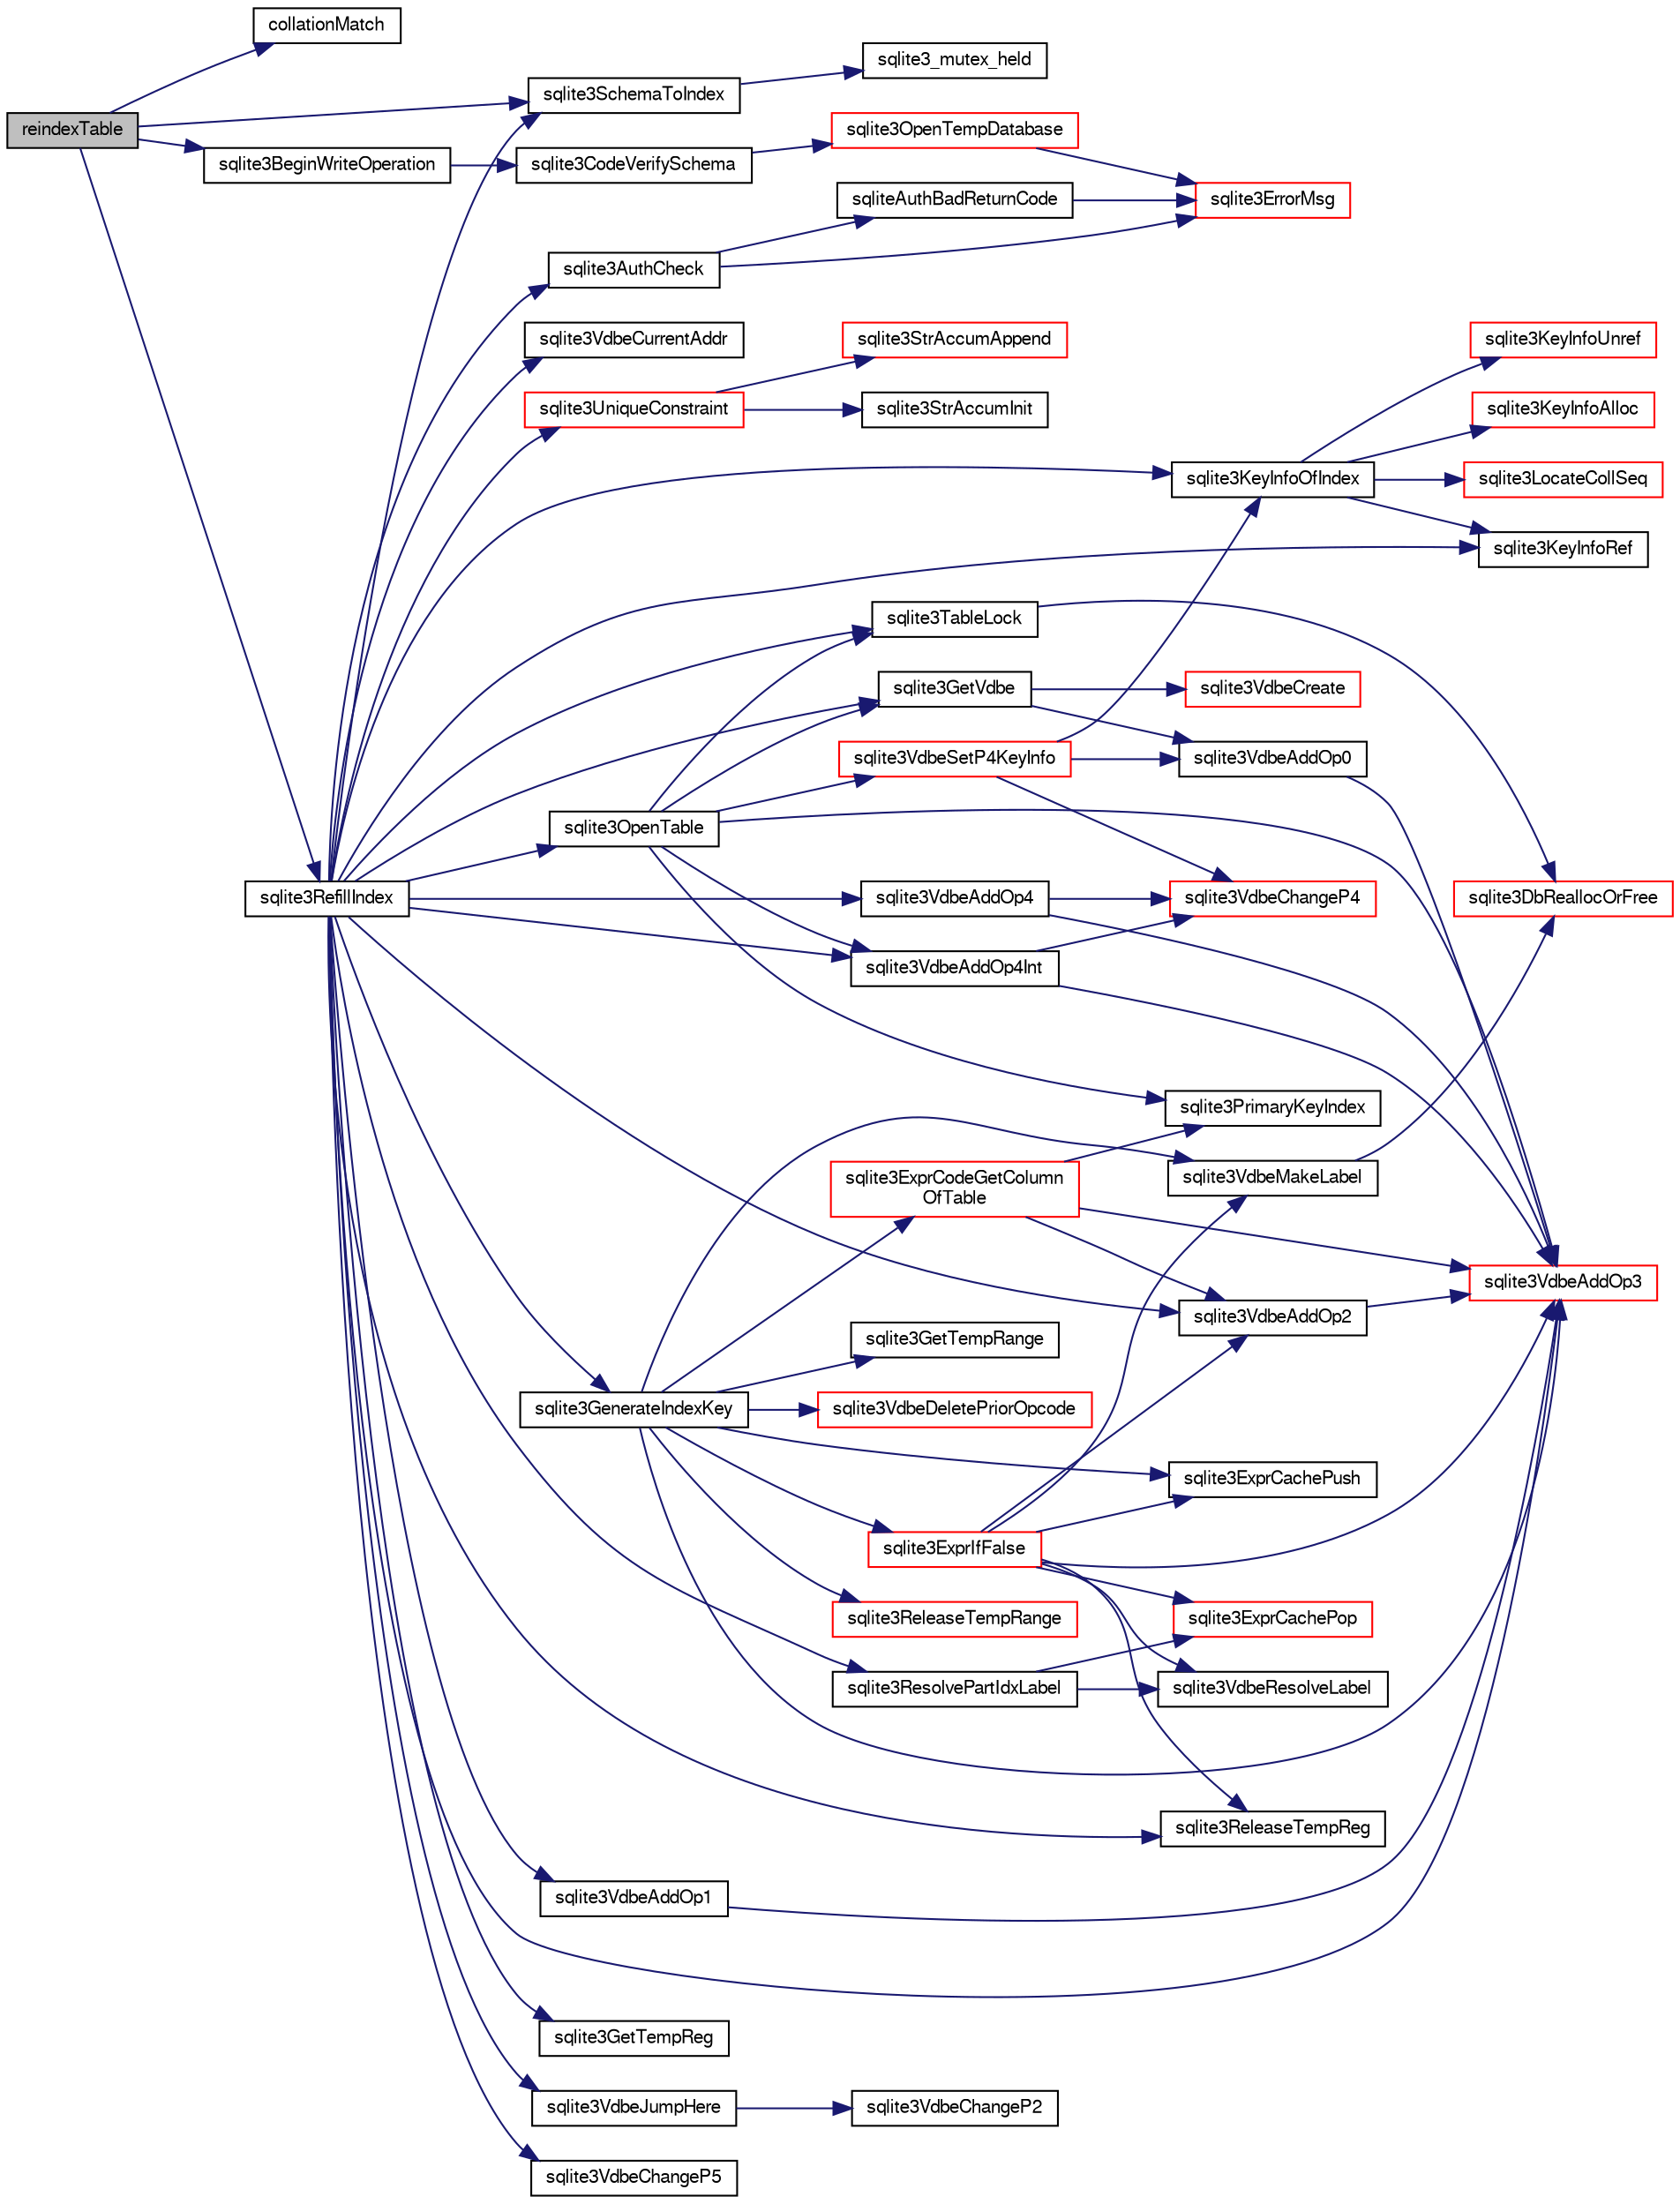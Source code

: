 digraph "reindexTable"
{
  edge [fontname="FreeSans",fontsize="10",labelfontname="FreeSans",labelfontsize="10"];
  node [fontname="FreeSans",fontsize="10",shape=record];
  rankdir="LR";
  Node258673 [label="reindexTable",height=0.2,width=0.4,color="black", fillcolor="grey75", style="filled", fontcolor="black"];
  Node258673 -> Node258674 [color="midnightblue",fontsize="10",style="solid",fontname="FreeSans"];
  Node258674 [label="collationMatch",height=0.2,width=0.4,color="black", fillcolor="white", style="filled",URL="$sqlite3_8c.html#a890f6a8dde41abcd68b9276910f47587"];
  Node258673 -> Node258675 [color="midnightblue",fontsize="10",style="solid",fontname="FreeSans"];
  Node258675 [label="sqlite3SchemaToIndex",height=0.2,width=0.4,color="black", fillcolor="white", style="filled",URL="$sqlite3_8c.html#ad9ef77a42022f1f8c8ab71b5761f5134"];
  Node258675 -> Node258676 [color="midnightblue",fontsize="10",style="solid",fontname="FreeSans"];
  Node258676 [label="sqlite3_mutex_held",height=0.2,width=0.4,color="black", fillcolor="white", style="filled",URL="$sqlite3_8c.html#acf77da68932b6bc163c5e68547ecc3e7"];
  Node258673 -> Node258677 [color="midnightblue",fontsize="10",style="solid",fontname="FreeSans"];
  Node258677 [label="sqlite3BeginWriteOperation",height=0.2,width=0.4,color="black", fillcolor="white", style="filled",URL="$sqlite3_8c.html#a21b1b811bbe305f922244f8913c87f10"];
  Node258677 -> Node258678 [color="midnightblue",fontsize="10",style="solid",fontname="FreeSans"];
  Node258678 [label="sqlite3CodeVerifySchema",height=0.2,width=0.4,color="black", fillcolor="white", style="filled",URL="$sqlite3_8c.html#ad9d8708d96f8416ec59ebf41c57000f9"];
  Node258678 -> Node258679 [color="midnightblue",fontsize="10",style="solid",fontname="FreeSans"];
  Node258679 [label="sqlite3OpenTempDatabase",height=0.2,width=0.4,color="red", fillcolor="white", style="filled",URL="$sqlite3_8c.html#aaf3088380b731428b72d3b5777f93755"];
  Node258679 -> Node259174 [color="midnightblue",fontsize="10",style="solid",fontname="FreeSans"];
  Node259174 [label="sqlite3ErrorMsg",height=0.2,width=0.4,color="red", fillcolor="white", style="filled",URL="$sqlite3_8c.html#aee2798e173651adae0f9c85469f3457d"];
  Node258673 -> Node259177 [color="midnightblue",fontsize="10",style="solid",fontname="FreeSans"];
  Node259177 [label="sqlite3RefillIndex",height=0.2,width=0.4,color="black", fillcolor="white", style="filled",URL="$sqlite3_8c.html#a17be5b679d9181b961ea9ba4a18d4f80"];
  Node259177 -> Node258675 [color="midnightblue",fontsize="10",style="solid",fontname="FreeSans"];
  Node259177 -> Node259178 [color="midnightblue",fontsize="10",style="solid",fontname="FreeSans"];
  Node259178 [label="sqlite3AuthCheck",height=0.2,width=0.4,color="black", fillcolor="white", style="filled",URL="$sqlite3_8c.html#a83c75b8b7aa1c35301005be7ff1a8582"];
  Node259178 -> Node259174 [color="midnightblue",fontsize="10",style="solid",fontname="FreeSans"];
  Node259178 -> Node259179 [color="midnightblue",fontsize="10",style="solid",fontname="FreeSans"];
  Node259179 [label="sqliteAuthBadReturnCode",height=0.2,width=0.4,color="black", fillcolor="white", style="filled",URL="$sqlite3_8c.html#ad8fdda3ef346903a89e24dd825642bc1"];
  Node259179 -> Node259174 [color="midnightblue",fontsize="10",style="solid",fontname="FreeSans"];
  Node259177 -> Node259180 [color="midnightblue",fontsize="10",style="solid",fontname="FreeSans"];
  Node259180 [label="sqlite3TableLock",height=0.2,width=0.4,color="black", fillcolor="white", style="filled",URL="$sqlite3_8c.html#a13be5e81f379c515f270f6f2a3bb63a7"];
  Node259180 -> Node258818 [color="midnightblue",fontsize="10",style="solid",fontname="FreeSans"];
  Node258818 [label="sqlite3DbReallocOrFree",height=0.2,width=0.4,color="red", fillcolor="white", style="filled",URL="$sqlite3_8c.html#a532a9fd62eeb46b61885a0fff075231c"];
  Node259177 -> Node259181 [color="midnightblue",fontsize="10",style="solid",fontname="FreeSans"];
  Node259181 [label="sqlite3GetVdbe",height=0.2,width=0.4,color="black", fillcolor="white", style="filled",URL="$sqlite3_8c.html#a76b721dcd00b0587308547594cb6c1f4"];
  Node259181 -> Node259182 [color="midnightblue",fontsize="10",style="solid",fontname="FreeSans"];
  Node259182 [label="sqlite3VdbeCreate",height=0.2,width=0.4,color="red", fillcolor="white", style="filled",URL="$sqlite3_8c.html#a7778fbbc1a7b677f680ce0afc44a88e2"];
  Node259181 -> Node259183 [color="midnightblue",fontsize="10",style="solid",fontname="FreeSans"];
  Node259183 [label="sqlite3VdbeAddOp0",height=0.2,width=0.4,color="black", fillcolor="white", style="filled",URL="$sqlite3_8c.html#a0aefd237fc1d629f3a3d3d454ced408a"];
  Node259183 -> Node259184 [color="midnightblue",fontsize="10",style="solid",fontname="FreeSans"];
  Node259184 [label="sqlite3VdbeAddOp3",height=0.2,width=0.4,color="red", fillcolor="white", style="filled",URL="$sqlite3_8c.html#a29b4560b019211a73e1478cec7468345"];
  Node259177 -> Node259186 [color="midnightblue",fontsize="10",style="solid",fontname="FreeSans"];
  Node259186 [label="sqlite3KeyInfoOfIndex",height=0.2,width=0.4,color="black", fillcolor="white", style="filled",URL="$sqlite3_8c.html#a7b4298fb8e674075dbe680baae5f451b"];
  Node259186 -> Node259187 [color="midnightblue",fontsize="10",style="solid",fontname="FreeSans"];
  Node259187 [label="sqlite3KeyInfoUnref",height=0.2,width=0.4,color="red", fillcolor="white", style="filled",URL="$sqlite3_8c.html#ac94cc1874ab0865db1dbbefd3886ba4a"];
  Node259186 -> Node259188 [color="midnightblue",fontsize="10",style="solid",fontname="FreeSans"];
  Node259188 [label="sqlite3KeyInfoAlloc",height=0.2,width=0.4,color="red", fillcolor="white", style="filled",URL="$sqlite3_8c.html#aeb7a31938dad201125fdb79ab98259ba"];
  Node259186 -> Node259189 [color="midnightblue",fontsize="10",style="solid",fontname="FreeSans"];
  Node259189 [label="sqlite3LocateCollSeq",height=0.2,width=0.4,color="red", fillcolor="white", style="filled",URL="$sqlite3_8c.html#a7dda1703fcf97a8e9a556697976c90af"];
  Node259186 -> Node259206 [color="midnightblue",fontsize="10",style="solid",fontname="FreeSans"];
  Node259206 [label="sqlite3KeyInfoRef",height=0.2,width=0.4,color="black", fillcolor="white", style="filled",URL="$sqlite3_8c.html#a9e5927c098215a56d3c29d4fab6f78cc"];
  Node259177 -> Node259207 [color="midnightblue",fontsize="10",style="solid",fontname="FreeSans"];
  Node259207 [label="sqlite3VdbeAddOp4",height=0.2,width=0.4,color="black", fillcolor="white", style="filled",URL="$sqlite3_8c.html#a739d7a47b1c11779283b7797ea7e1d4d"];
  Node259207 -> Node259184 [color="midnightblue",fontsize="10",style="solid",fontname="FreeSans"];
  Node259207 -> Node259208 [color="midnightblue",fontsize="10",style="solid",fontname="FreeSans"];
  Node259208 [label="sqlite3VdbeChangeP4",height=0.2,width=0.4,color="red", fillcolor="white", style="filled",URL="$sqlite3_8c.html#add0d891a062d044a0c7e6fc072702830"];
  Node259177 -> Node259206 [color="midnightblue",fontsize="10",style="solid",fontname="FreeSans"];
  Node259177 -> Node259214 [color="midnightblue",fontsize="10",style="solid",fontname="FreeSans"];
  Node259214 [label="sqlite3OpenTable",height=0.2,width=0.4,color="black", fillcolor="white", style="filled",URL="$sqlite3_8c.html#aa935d8de28fb95e999736ef792d5a808"];
  Node259214 -> Node259181 [color="midnightblue",fontsize="10",style="solid",fontname="FreeSans"];
  Node259214 -> Node259180 [color="midnightblue",fontsize="10",style="solid",fontname="FreeSans"];
  Node259214 -> Node259215 [color="midnightblue",fontsize="10",style="solid",fontname="FreeSans"];
  Node259215 [label="sqlite3VdbeAddOp4Int",height=0.2,width=0.4,color="black", fillcolor="white", style="filled",URL="$sqlite3_8c.html#afff63410071bb7015a6392d8a7704b43"];
  Node259215 -> Node259184 [color="midnightblue",fontsize="10",style="solid",fontname="FreeSans"];
  Node259215 -> Node259208 [color="midnightblue",fontsize="10",style="solid",fontname="FreeSans"];
  Node259214 -> Node259216 [color="midnightblue",fontsize="10",style="solid",fontname="FreeSans"];
  Node259216 [label="sqlite3PrimaryKeyIndex",height=0.2,width=0.4,color="black", fillcolor="white", style="filled",URL="$sqlite3_8c.html#af6edde3fbbd22a22b86ad32677fad95b"];
  Node259214 -> Node259184 [color="midnightblue",fontsize="10",style="solid",fontname="FreeSans"];
  Node259214 -> Node259217 [color="midnightblue",fontsize="10",style="solid",fontname="FreeSans"];
  Node259217 [label="sqlite3VdbeSetP4KeyInfo",height=0.2,width=0.4,color="red", fillcolor="white", style="filled",URL="$sqlite3_8c.html#a342090b36fbf7fdace2a23b8efca030c"];
  Node259217 -> Node259208 [color="midnightblue",fontsize="10",style="solid",fontname="FreeSans"];
  Node259217 -> Node259186 [color="midnightblue",fontsize="10",style="solid",fontname="FreeSans"];
  Node259217 -> Node259183 [color="midnightblue",fontsize="10",style="solid",fontname="FreeSans"];
  Node259177 -> Node259220 [color="midnightblue",fontsize="10",style="solid",fontname="FreeSans"];
  Node259220 [label="sqlite3VdbeAddOp2",height=0.2,width=0.4,color="black", fillcolor="white", style="filled",URL="$sqlite3_8c.html#ae87204d7b069da19e4db0404c6deaae5"];
  Node259220 -> Node259184 [color="midnightblue",fontsize="10",style="solid",fontname="FreeSans"];
  Node259177 -> Node259221 [color="midnightblue",fontsize="10",style="solid",fontname="FreeSans"];
  Node259221 [label="sqlite3GetTempReg",height=0.2,width=0.4,color="black", fillcolor="white", style="filled",URL="$sqlite3_8c.html#ab58586b4abaefcc5df42af9d1e84d8fb"];
  Node259177 -> Node259222 [color="midnightblue",fontsize="10",style="solid",fontname="FreeSans"];
  Node259222 [label="sqlite3GenerateIndexKey",height=0.2,width=0.4,color="black", fillcolor="white", style="filled",URL="$sqlite3_8c.html#ab85ac93d5c5e6760f45f07897be7f272"];
  Node259222 -> Node259223 [color="midnightblue",fontsize="10",style="solid",fontname="FreeSans"];
  Node259223 [label="sqlite3VdbeMakeLabel",height=0.2,width=0.4,color="black", fillcolor="white", style="filled",URL="$sqlite3_8c.html#acf57ce8fb6f3c634375c019f5ebe66f6"];
  Node259223 -> Node258818 [color="midnightblue",fontsize="10",style="solid",fontname="FreeSans"];
  Node259222 -> Node259224 [color="midnightblue",fontsize="10",style="solid",fontname="FreeSans"];
  Node259224 [label="sqlite3ExprCachePush",height=0.2,width=0.4,color="black", fillcolor="white", style="filled",URL="$sqlite3_8c.html#a90233ce12875e170a87746ef3fa1d691"];
  Node259222 -> Node259225 [color="midnightblue",fontsize="10",style="solid",fontname="FreeSans"];
  Node259225 [label="sqlite3ExprIfFalse",height=0.2,width=0.4,color="red", fillcolor="white", style="filled",URL="$sqlite3_8c.html#af97ecccb5d56e321e118414b08f65b71"];
  Node259225 -> Node259224 [color="midnightblue",fontsize="10",style="solid",fontname="FreeSans"];
  Node259225 -> Node259226 [color="midnightblue",fontsize="10",style="solid",fontname="FreeSans"];
  Node259226 [label="sqlite3ExprCachePop",height=0.2,width=0.4,color="red", fillcolor="white", style="filled",URL="$sqlite3_8c.html#afc801698332f063ac2e24fa5856939c6"];
  Node259225 -> Node259223 [color="midnightblue",fontsize="10",style="solid",fontname="FreeSans"];
  Node259225 -> Node259229 [color="midnightblue",fontsize="10",style="solid",fontname="FreeSans"];
  Node259229 [label="sqlite3VdbeResolveLabel",height=0.2,width=0.4,color="black", fillcolor="white", style="filled",URL="$sqlite3_8c.html#a0a86f82356e392d9a84a008559c1aeeb"];
  Node259225 -> Node259220 [color="midnightblue",fontsize="10",style="solid",fontname="FreeSans"];
  Node259225 -> Node259184 [color="midnightblue",fontsize="10",style="solid",fontname="FreeSans"];
  Node259225 -> Node259830 [color="midnightblue",fontsize="10",style="solid",fontname="FreeSans"];
  Node259830 [label="sqlite3ReleaseTempReg",height=0.2,width=0.4,color="black", fillcolor="white", style="filled",URL="$sqlite3_8c.html#a48d55dce63ac590c3b0fc464abb67ad7"];
  Node259222 -> Node259726 [color="midnightblue",fontsize="10",style="solid",fontname="FreeSans"];
  Node259726 [label="sqlite3GetTempRange",height=0.2,width=0.4,color="black", fillcolor="white", style="filled",URL="$sqlite3_8c.html#a75c8f9ab8d6f3d1dfe6fe777928fba61"];
  Node259222 -> Node259695 [color="midnightblue",fontsize="10",style="solid",fontname="FreeSans"];
  Node259695 [label="sqlite3ExprCodeGetColumn\lOfTable",height=0.2,width=0.4,color="red", fillcolor="white", style="filled",URL="$sqlite3_8c.html#aef676ae689397d0e050eb0a360c32315"];
  Node259695 -> Node259220 [color="midnightblue",fontsize="10",style="solid",fontname="FreeSans"];
  Node259695 -> Node259216 [color="midnightblue",fontsize="10",style="solid",fontname="FreeSans"];
  Node259695 -> Node259184 [color="midnightblue",fontsize="10",style="solid",fontname="FreeSans"];
  Node259222 -> Node259951 [color="midnightblue",fontsize="10",style="solid",fontname="FreeSans"];
  Node259951 [label="sqlite3VdbeDeletePriorOpcode",height=0.2,width=0.4,color="red", fillcolor="white", style="filled",URL="$sqlite3_8c.html#a8d0b65afd7accc6358fafa417db050b3"];
  Node259222 -> Node259184 [color="midnightblue",fontsize="10",style="solid",fontname="FreeSans"];
  Node259222 -> Node259729 [color="midnightblue",fontsize="10",style="solid",fontname="FreeSans"];
  Node259729 [label="sqlite3ReleaseTempRange",height=0.2,width=0.4,color="red", fillcolor="white", style="filled",URL="$sqlite3_8c.html#ac6e5c116ee77134890c274aeeef6196d"];
  Node259177 -> Node259952 [color="midnightblue",fontsize="10",style="solid",fontname="FreeSans"];
  Node259952 [label="sqlite3ResolvePartIdxLabel",height=0.2,width=0.4,color="black", fillcolor="white", style="filled",URL="$sqlite3_8c.html#ad382e31f9ce406ca98bf25e916d32e11"];
  Node259952 -> Node259229 [color="midnightblue",fontsize="10",style="solid",fontname="FreeSans"];
  Node259952 -> Node259226 [color="midnightblue",fontsize="10",style="solid",fontname="FreeSans"];
  Node259177 -> Node259720 [color="midnightblue",fontsize="10",style="solid",fontname="FreeSans"];
  Node259720 [label="sqlite3VdbeJumpHere",height=0.2,width=0.4,color="black", fillcolor="white", style="filled",URL="$sqlite3_8c.html#a95562175c9105ba0abe1d4dc6f8a39d4"];
  Node259720 -> Node259721 [color="midnightblue",fontsize="10",style="solid",fontname="FreeSans"];
  Node259721 [label="sqlite3VdbeChangeP2",height=0.2,width=0.4,color="black", fillcolor="white", style="filled",URL="$sqlite3_8c.html#aaf43838cdd2fd0e5e834e2ef214ab26c"];
  Node259177 -> Node259705 [color="midnightblue",fontsize="10",style="solid",fontname="FreeSans"];
  Node259705 [label="sqlite3VdbeChangeP5",height=0.2,width=0.4,color="black", fillcolor="white", style="filled",URL="$sqlite3_8c.html#a4dde2e4087eda945511b05d667050740"];
  Node259177 -> Node259816 [color="midnightblue",fontsize="10",style="solid",fontname="FreeSans"];
  Node259816 [label="sqlite3VdbeCurrentAddr",height=0.2,width=0.4,color="black", fillcolor="white", style="filled",URL="$sqlite3_8c.html#a5e2bf0933a091bdfd7f0acd86a894889"];
  Node259177 -> Node259215 [color="midnightblue",fontsize="10",style="solid",fontname="FreeSans"];
  Node259177 -> Node259953 [color="midnightblue",fontsize="10",style="solid",fontname="FreeSans"];
  Node259953 [label="sqlite3UniqueConstraint",height=0.2,width=0.4,color="red", fillcolor="white", style="filled",URL="$sqlite3_8c.html#a4e35c041bf7710b6f3e2db6d86e86d7a"];
  Node259953 -> Node258743 [color="midnightblue",fontsize="10",style="solid",fontname="FreeSans"];
  Node258743 [label="sqlite3StrAccumInit",height=0.2,width=0.4,color="black", fillcolor="white", style="filled",URL="$sqlite3_8c.html#aabf95e113b9d54d519cd15a56215f560"];
  Node259953 -> Node258745 [color="midnightblue",fontsize="10",style="solid",fontname="FreeSans"];
  Node258745 [label="sqlite3StrAccumAppend",height=0.2,width=0.4,color="red", fillcolor="white", style="filled",URL="$sqlite3_8c.html#a56664fa33def33c5a5245b623441d5e0"];
  Node259177 -> Node259184 [color="midnightblue",fontsize="10",style="solid",fontname="FreeSans"];
  Node259177 -> Node259830 [color="midnightblue",fontsize="10",style="solid",fontname="FreeSans"];
  Node259177 -> Node259704 [color="midnightblue",fontsize="10",style="solid",fontname="FreeSans"];
  Node259704 [label="sqlite3VdbeAddOp1",height=0.2,width=0.4,color="black", fillcolor="white", style="filled",URL="$sqlite3_8c.html#a6207112b1851d7e7d76e887ef6d72d5a"];
  Node259704 -> Node259184 [color="midnightblue",fontsize="10",style="solid",fontname="FreeSans"];
}
